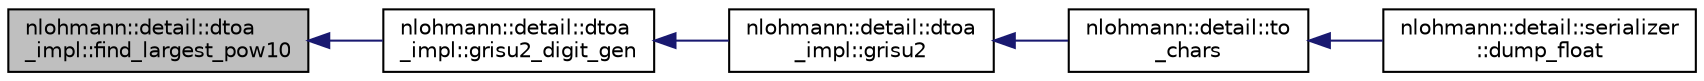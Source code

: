 digraph "nlohmann::detail::dtoa_impl::find_largest_pow10"
{
 // INTERACTIVE_SVG=YES
  edge [fontname="Helvetica",fontsize="10",labelfontname="Helvetica",labelfontsize="10"];
  node [fontname="Helvetica",fontsize="10",shape=record];
  rankdir="LR";
  Node9 [label="nlohmann::detail::dtoa\l_impl::find_largest_pow10",height=0.2,width=0.4,color="black", fillcolor="grey75", style="filled", fontcolor="black"];
  Node9 -> Node10 [dir="back",color="midnightblue",fontsize="10",style="solid"];
  Node10 [label="nlohmann::detail::dtoa\l_impl::grisu2_digit_gen",height=0.2,width=0.4,color="black", fillcolor="white", style="filled",URL="$namespacenlohmann_1_1detail_1_1dtoa__impl.html#a9b899c72b0e1e3dd46d75c2b4e6bcdfb"];
  Node10 -> Node11 [dir="back",color="midnightblue",fontsize="10",style="solid"];
  Node11 [label="nlohmann::detail::dtoa\l_impl::grisu2",height=0.2,width=0.4,color="black", fillcolor="white", style="filled",URL="$namespacenlohmann_1_1detail_1_1dtoa__impl.html#a05b681dcb8569b9784c6dccfadb01633"];
  Node11 -> Node12 [dir="back",color="midnightblue",fontsize="10",style="solid"];
  Node12 [label="nlohmann::detail::to\l_chars",height=0.2,width=0.4,color="black", fillcolor="white", style="filled",URL="$namespacenlohmann_1_1detail.html#a6192f1eab05fbbc5c35edb8368c8fc57",tooltip="generates a decimal representation of the floating-point number value in [first, last). "];
  Node12 -> Node13 [dir="back",color="midnightblue",fontsize="10",style="solid"];
  Node13 [label="nlohmann::detail::serializer\l::dump_float",height=0.2,width=0.4,color="black", fillcolor="white", style="filled",URL="$classnlohmann_1_1detail_1_1serializer.html#a24b0fe45dc774441237bde198a133d8a"];
}

